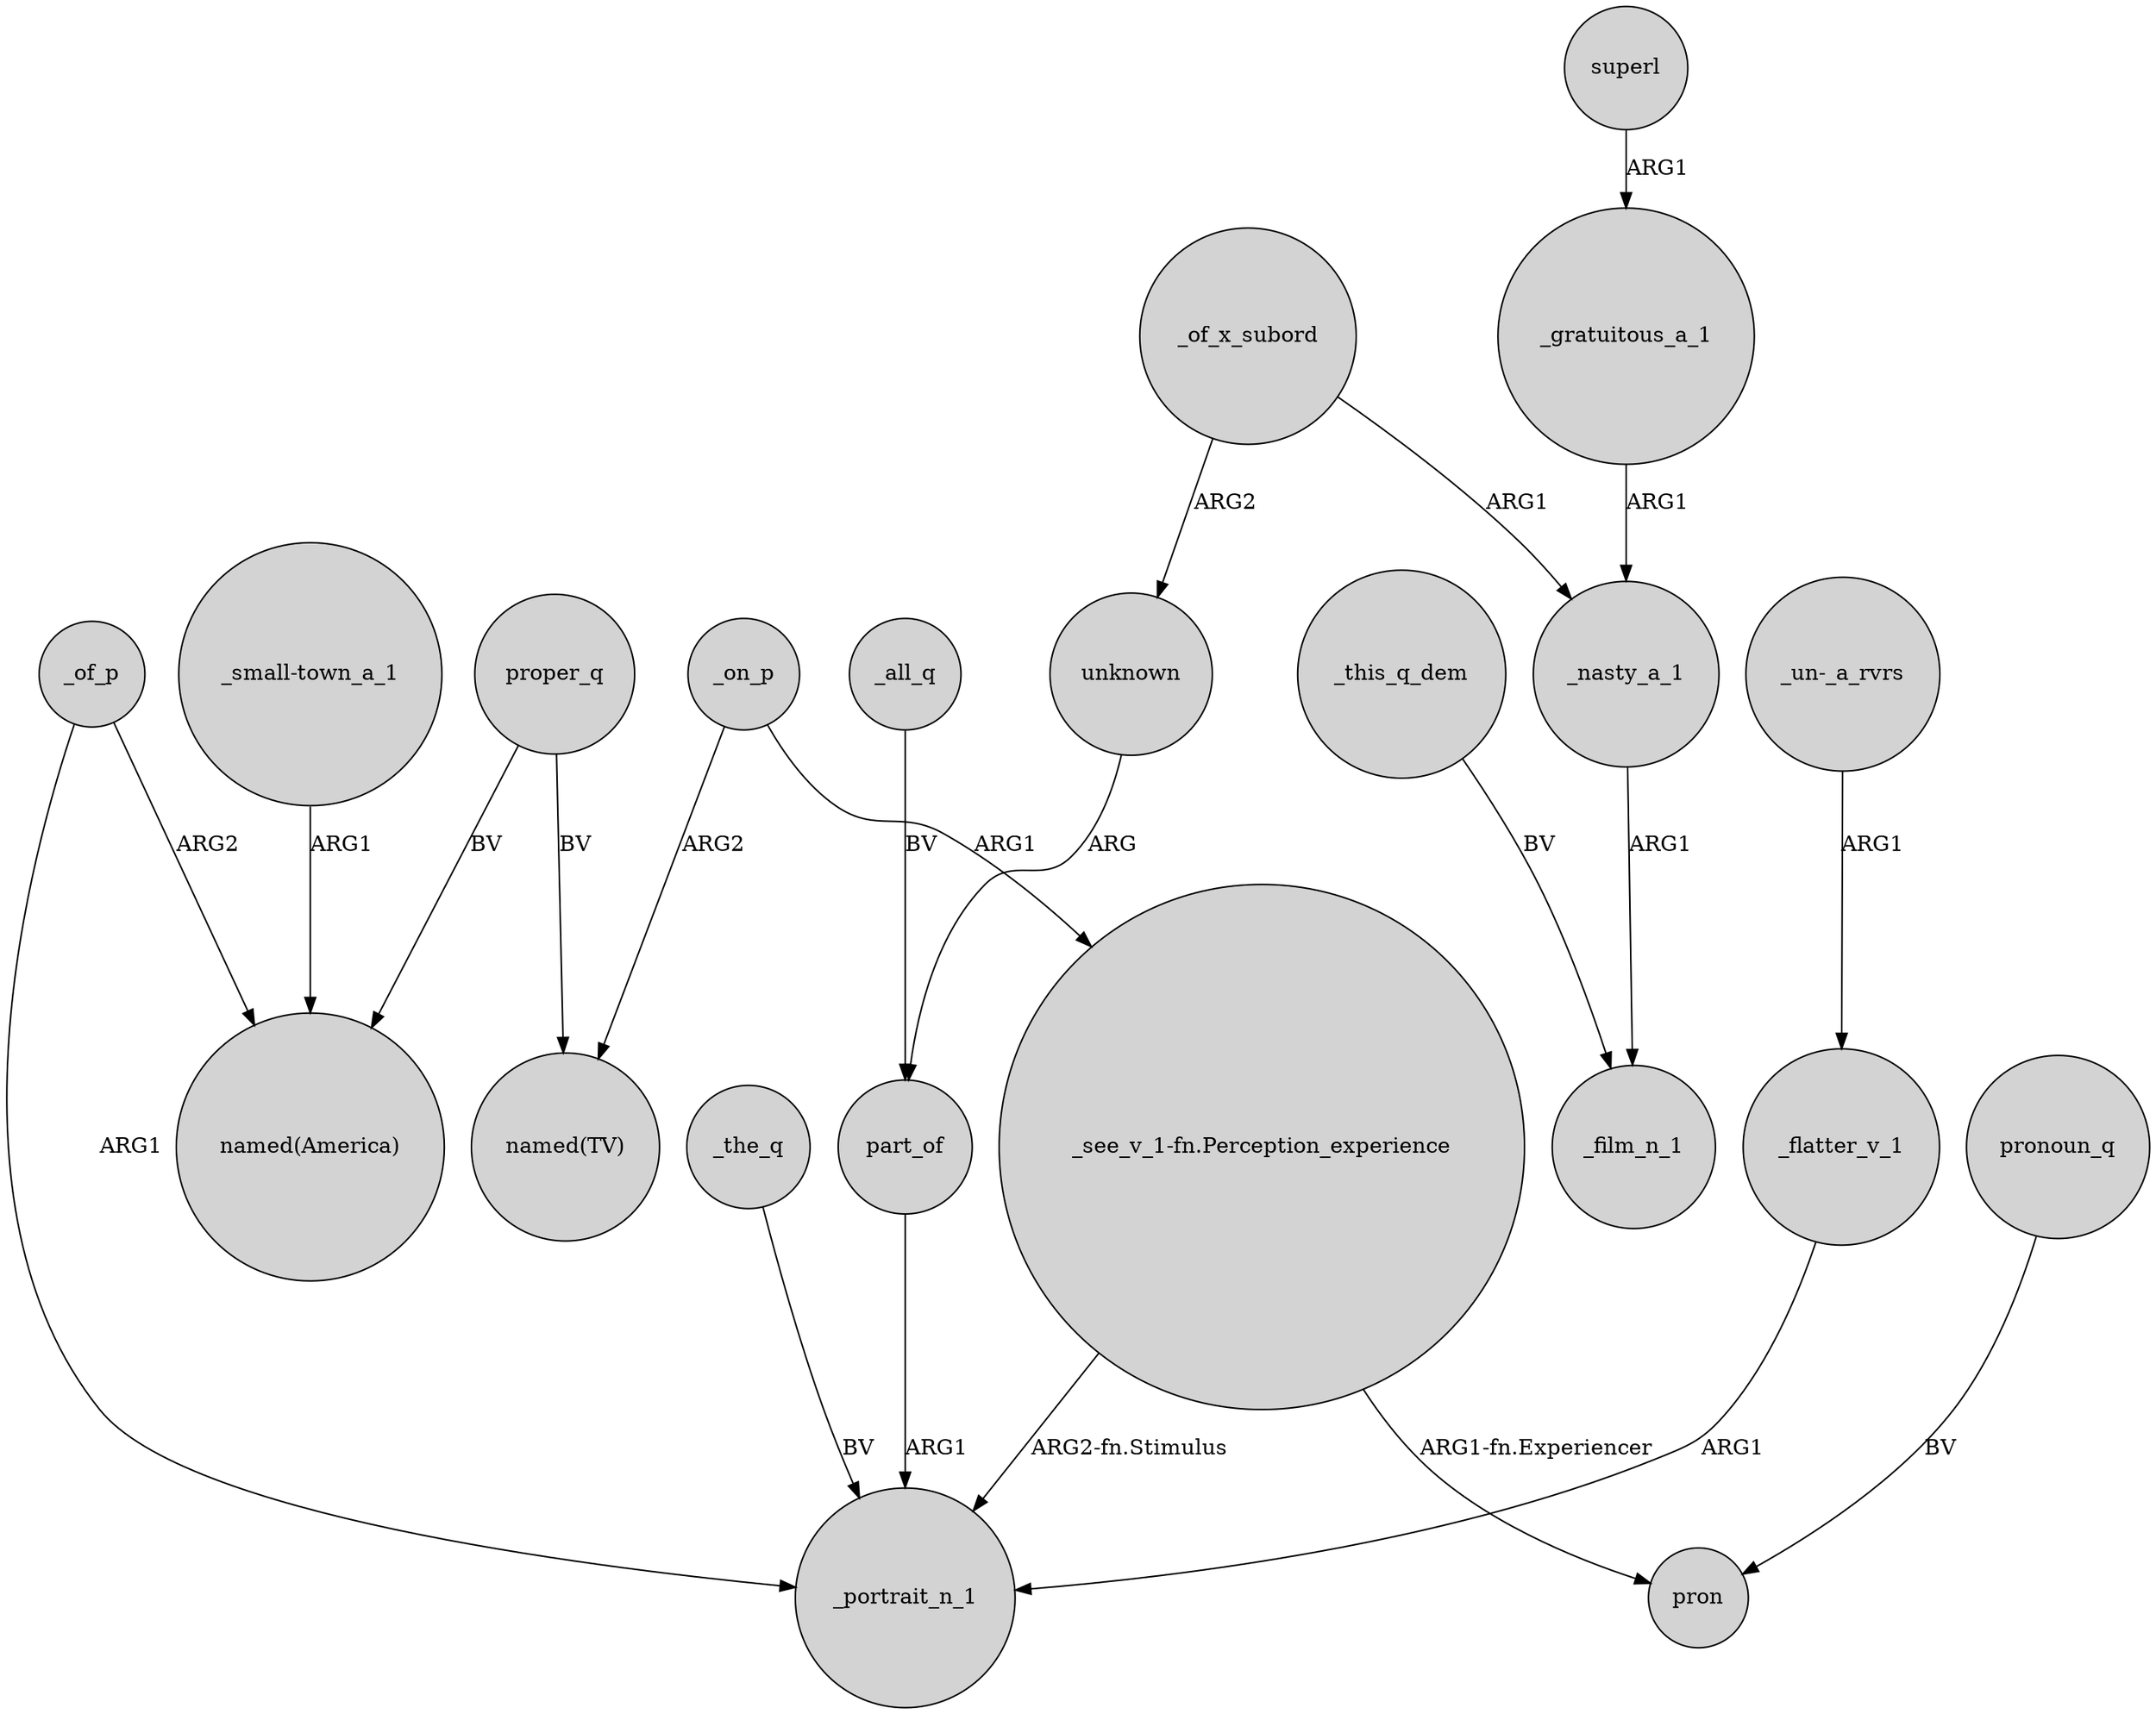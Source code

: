 digraph {
	node [shape=circle style=filled]
	"_small-town_a_1" -> "named(America)" [label=ARG1]
	"_see_v_1-fn.Perception_experience" -> pron [label="ARG1-fn.Experiencer"]
	_of_p -> _portrait_n_1 [label=ARG1]
	_all_q -> part_of [label=BV]
	_the_q -> _portrait_n_1 [label=BV]
	part_of -> _portrait_n_1 [label=ARG1]
	"_see_v_1-fn.Perception_experience" -> _portrait_n_1 [label="ARG2-fn.Stimulus"]
	_flatter_v_1 -> _portrait_n_1 [label=ARG1]
	_of_p -> "named(America)" [label=ARG2]
	proper_q -> "named(TV)" [label=BV]
	"_un-_a_rvrs" -> _flatter_v_1 [label=ARG1]
	pronoun_q -> pron [label=BV]
	_of_x_subord -> _nasty_a_1 [label=ARG1]
	_nasty_a_1 -> _film_n_1 [label=ARG1]
	_gratuitous_a_1 -> _nasty_a_1 [label=ARG1]
	_on_p -> "named(TV)" [label=ARG2]
	superl -> _gratuitous_a_1 [label=ARG1]
	_this_q_dem -> _film_n_1 [label=BV]
	unknown -> part_of [label=ARG]
	_on_p -> "_see_v_1-fn.Perception_experience" [label=ARG1]
	_of_x_subord -> unknown [label=ARG2]
	proper_q -> "named(America)" [label=BV]
}
